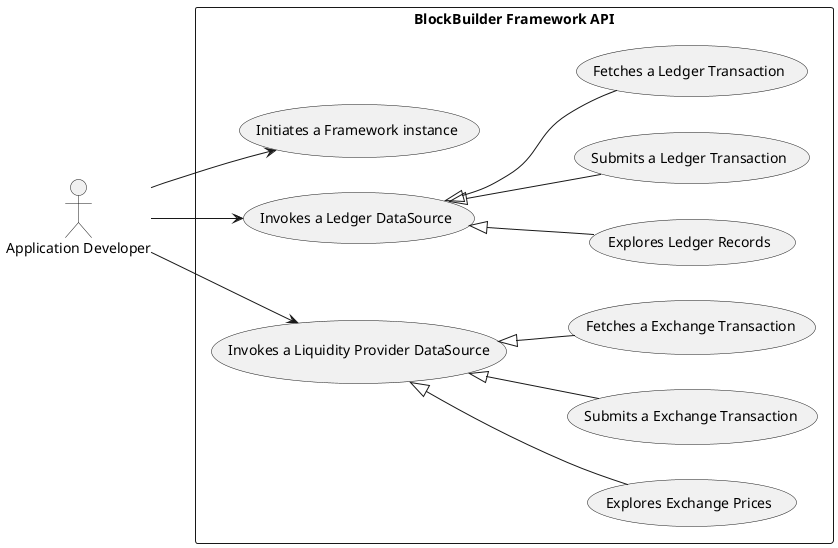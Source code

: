 @startuml
'https://plantuml.com/use-case-diagram

left to right direction

actor "Application Developer" as actorUser

rectangle "BlockBuilder Framework API" {
' UC1
  usecase "Initiates a Framework instance" as UC1

' UC2
  usecase "Invokes a Ledger DataSource" as UC2
  usecase "Explores Ledger Records" as UC2.1
  usecase "Submits a Ledger Transaction" as UC2.2
  usecase "Fetches a Ledger Transaction" as UC2.3

'UC3
  usecase "Invokes a Liquidity Provider DataSource" as UC3
  usecase "Explores Exchange Prices" as UC3.1
  usecase "Submits a Exchange Transaction" as UC3.2
  usecase "Fetches a Exchange Transaction" as UC3.3

' UC2 extensions
  UC2 <|-- UC2.1
  UC2 <|-- UC2.2
  UC2 <|-- UC2.3

' UC3 extensions
  UC3 <|-- UC3.1
  UC3 <|-- UC3.2
  UC3 <|-- UC3.3

}
actorUser --> UC1
actorUser --> UC2
actorUser --> UC3

@enduml
